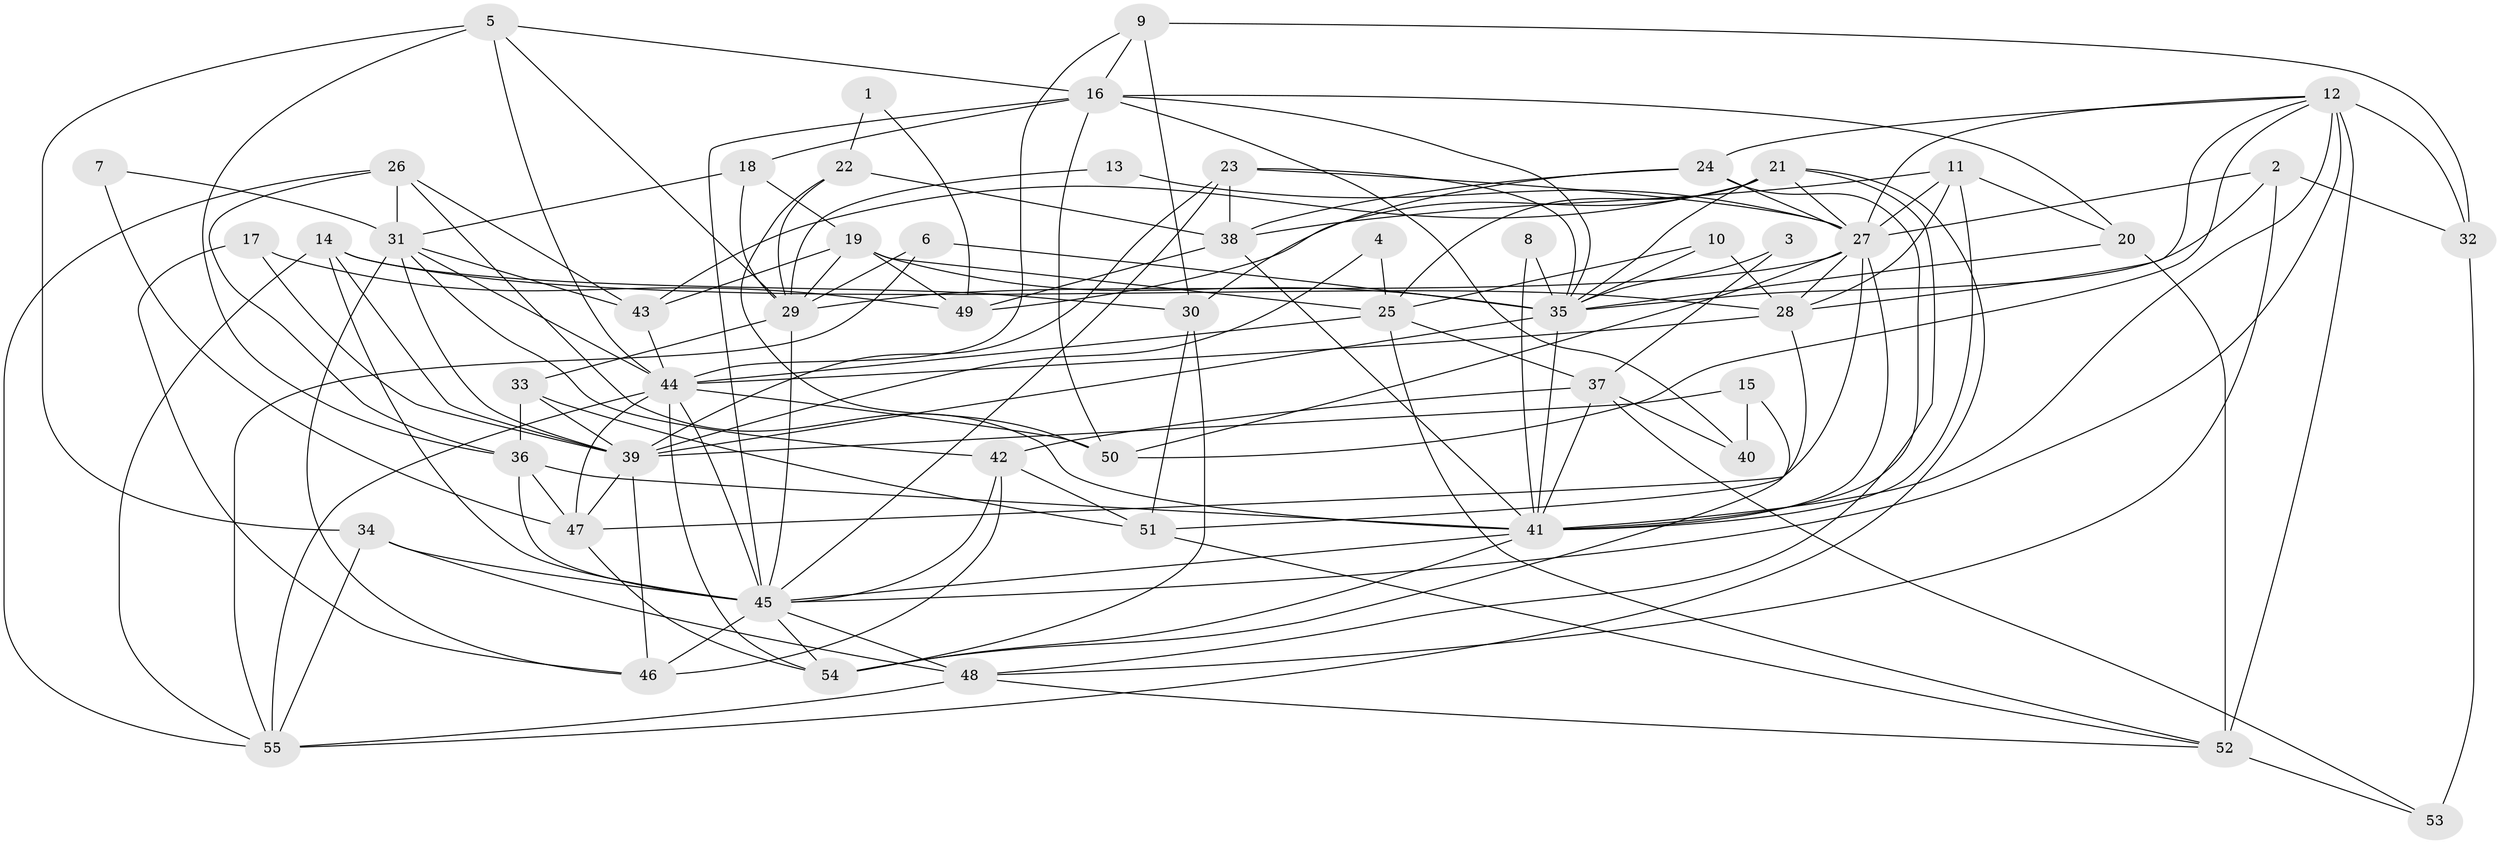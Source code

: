 // original degree distribution, {3: 0.25688073394495414, 2: 0.14678899082568808, 6: 0.07339449541284404, 5: 0.1926605504587156, 4: 0.28440366972477066, 9: 0.027522935779816515, 8: 0.01834862385321101}
// Generated by graph-tools (version 1.1) at 2025/50/03/09/25 03:50:01]
// undirected, 55 vertices, 153 edges
graph export_dot {
graph [start="1"]
  node [color=gray90,style=filled];
  1;
  2;
  3;
  4;
  5;
  6;
  7;
  8;
  9;
  10;
  11;
  12;
  13;
  14;
  15;
  16;
  17;
  18;
  19;
  20;
  21;
  22;
  23;
  24;
  25;
  26;
  27;
  28;
  29;
  30;
  31;
  32;
  33;
  34;
  35;
  36;
  37;
  38;
  39;
  40;
  41;
  42;
  43;
  44;
  45;
  46;
  47;
  48;
  49;
  50;
  51;
  52;
  53;
  54;
  55;
  1 -- 22 [weight=1.0];
  1 -- 49 [weight=1.0];
  2 -- 27 [weight=1.0];
  2 -- 32 [weight=1.0];
  2 -- 35 [weight=1.0];
  2 -- 48 [weight=1.0];
  3 -- 35 [weight=1.0];
  3 -- 37 [weight=1.0];
  4 -- 25 [weight=1.0];
  4 -- 39 [weight=1.0];
  5 -- 16 [weight=1.0];
  5 -- 29 [weight=1.0];
  5 -- 34 [weight=1.0];
  5 -- 36 [weight=1.0];
  5 -- 44 [weight=2.0];
  6 -- 29 [weight=1.0];
  6 -- 35 [weight=1.0];
  6 -- 55 [weight=1.0];
  7 -- 31 [weight=1.0];
  7 -- 47 [weight=1.0];
  8 -- 35 [weight=1.0];
  8 -- 41 [weight=1.0];
  9 -- 16 [weight=1.0];
  9 -- 30 [weight=1.0];
  9 -- 32 [weight=1.0];
  9 -- 44 [weight=1.0];
  10 -- 25 [weight=1.0];
  10 -- 28 [weight=1.0];
  10 -- 35 [weight=1.0];
  11 -- 20 [weight=1.0];
  11 -- 27 [weight=1.0];
  11 -- 28 [weight=1.0];
  11 -- 38 [weight=1.0];
  11 -- 41 [weight=1.0];
  12 -- 24 [weight=1.0];
  12 -- 27 [weight=1.0];
  12 -- 28 [weight=1.0];
  12 -- 32 [weight=1.0];
  12 -- 41 [weight=1.0];
  12 -- 45 [weight=1.0];
  12 -- 50 [weight=1.0];
  12 -- 52 [weight=2.0];
  13 -- 27 [weight=1.0];
  13 -- 29 [weight=1.0];
  14 -- 28 [weight=1.0];
  14 -- 30 [weight=1.0];
  14 -- 39 [weight=1.0];
  14 -- 45 [weight=1.0];
  14 -- 55 [weight=1.0];
  15 -- 39 [weight=1.0];
  15 -- 40 [weight=1.0];
  15 -- 54 [weight=1.0];
  16 -- 18 [weight=1.0];
  16 -- 20 [weight=1.0];
  16 -- 35 [weight=1.0];
  16 -- 40 [weight=1.0];
  16 -- 45 [weight=1.0];
  16 -- 50 [weight=1.0];
  17 -- 39 [weight=1.0];
  17 -- 46 [weight=1.0];
  17 -- 49 [weight=1.0];
  18 -- 19 [weight=1.0];
  18 -- 29 [weight=1.0];
  18 -- 31 [weight=1.0];
  19 -- 25 [weight=1.0];
  19 -- 29 [weight=1.0];
  19 -- 35 [weight=1.0];
  19 -- 43 [weight=1.0];
  19 -- 49 [weight=1.0];
  20 -- 35 [weight=1.0];
  20 -- 52 [weight=1.0];
  21 -- 25 [weight=1.0];
  21 -- 27 [weight=1.0];
  21 -- 35 [weight=1.0];
  21 -- 43 [weight=1.0];
  21 -- 48 [weight=1.0];
  21 -- 49 [weight=1.0];
  21 -- 55 [weight=1.0];
  22 -- 29 [weight=1.0];
  22 -- 38 [weight=1.0];
  22 -- 50 [weight=1.0];
  23 -- 27 [weight=1.0];
  23 -- 35 [weight=1.0];
  23 -- 38 [weight=1.0];
  23 -- 39 [weight=1.0];
  23 -- 45 [weight=1.0];
  24 -- 27 [weight=1.0];
  24 -- 30 [weight=1.0];
  24 -- 38 [weight=1.0];
  24 -- 41 [weight=1.0];
  25 -- 37 [weight=1.0];
  25 -- 44 [weight=2.0];
  25 -- 52 [weight=1.0];
  26 -- 31 [weight=1.0];
  26 -- 36 [weight=1.0];
  26 -- 41 [weight=1.0];
  26 -- 43 [weight=1.0];
  26 -- 55 [weight=1.0];
  27 -- 28 [weight=1.0];
  27 -- 29 [weight=1.0];
  27 -- 41 [weight=1.0];
  27 -- 47 [weight=1.0];
  27 -- 50 [weight=1.0];
  28 -- 44 [weight=1.0];
  28 -- 51 [weight=1.0];
  29 -- 33 [weight=1.0];
  29 -- 45 [weight=1.0];
  30 -- 51 [weight=1.0];
  30 -- 54 [weight=1.0];
  31 -- 39 [weight=1.0];
  31 -- 42 [weight=1.0];
  31 -- 43 [weight=1.0];
  31 -- 44 [weight=1.0];
  31 -- 46 [weight=1.0];
  32 -- 53 [weight=1.0];
  33 -- 36 [weight=1.0];
  33 -- 39 [weight=1.0];
  33 -- 51 [weight=1.0];
  34 -- 45 [weight=1.0];
  34 -- 48 [weight=1.0];
  34 -- 55 [weight=1.0];
  35 -- 39 [weight=1.0];
  35 -- 41 [weight=1.0];
  36 -- 41 [weight=1.0];
  36 -- 45 [weight=2.0];
  36 -- 47 [weight=1.0];
  37 -- 40 [weight=1.0];
  37 -- 41 [weight=1.0];
  37 -- 42 [weight=1.0];
  37 -- 53 [weight=1.0];
  38 -- 41 [weight=1.0];
  38 -- 49 [weight=1.0];
  39 -- 46 [weight=1.0];
  39 -- 47 [weight=1.0];
  41 -- 45 [weight=1.0];
  41 -- 54 [weight=1.0];
  42 -- 45 [weight=1.0];
  42 -- 46 [weight=1.0];
  42 -- 51 [weight=1.0];
  43 -- 44 [weight=1.0];
  44 -- 45 [weight=2.0];
  44 -- 47 [weight=1.0];
  44 -- 50 [weight=1.0];
  44 -- 54 [weight=1.0];
  44 -- 55 [weight=1.0];
  45 -- 46 [weight=1.0];
  45 -- 48 [weight=1.0];
  45 -- 54 [weight=1.0];
  47 -- 54 [weight=1.0];
  48 -- 52 [weight=1.0];
  48 -- 55 [weight=1.0];
  51 -- 52 [weight=1.0];
  52 -- 53 [weight=1.0];
}
